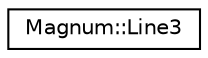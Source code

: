 digraph "圖形化之類別階層"
{
  edge [fontname="Helvetica",fontsize="10",labelfontname="Helvetica",labelfontsize="10"];
  node [fontname="Helvetica",fontsize="10",shape=record];
  rankdir="LR";
  Node1 [label="Magnum::Line3",height=0.2,width=0.4,color="black", fillcolor="white", style="filled",URL="$class_magnum_1_1_line3.html"];
}
